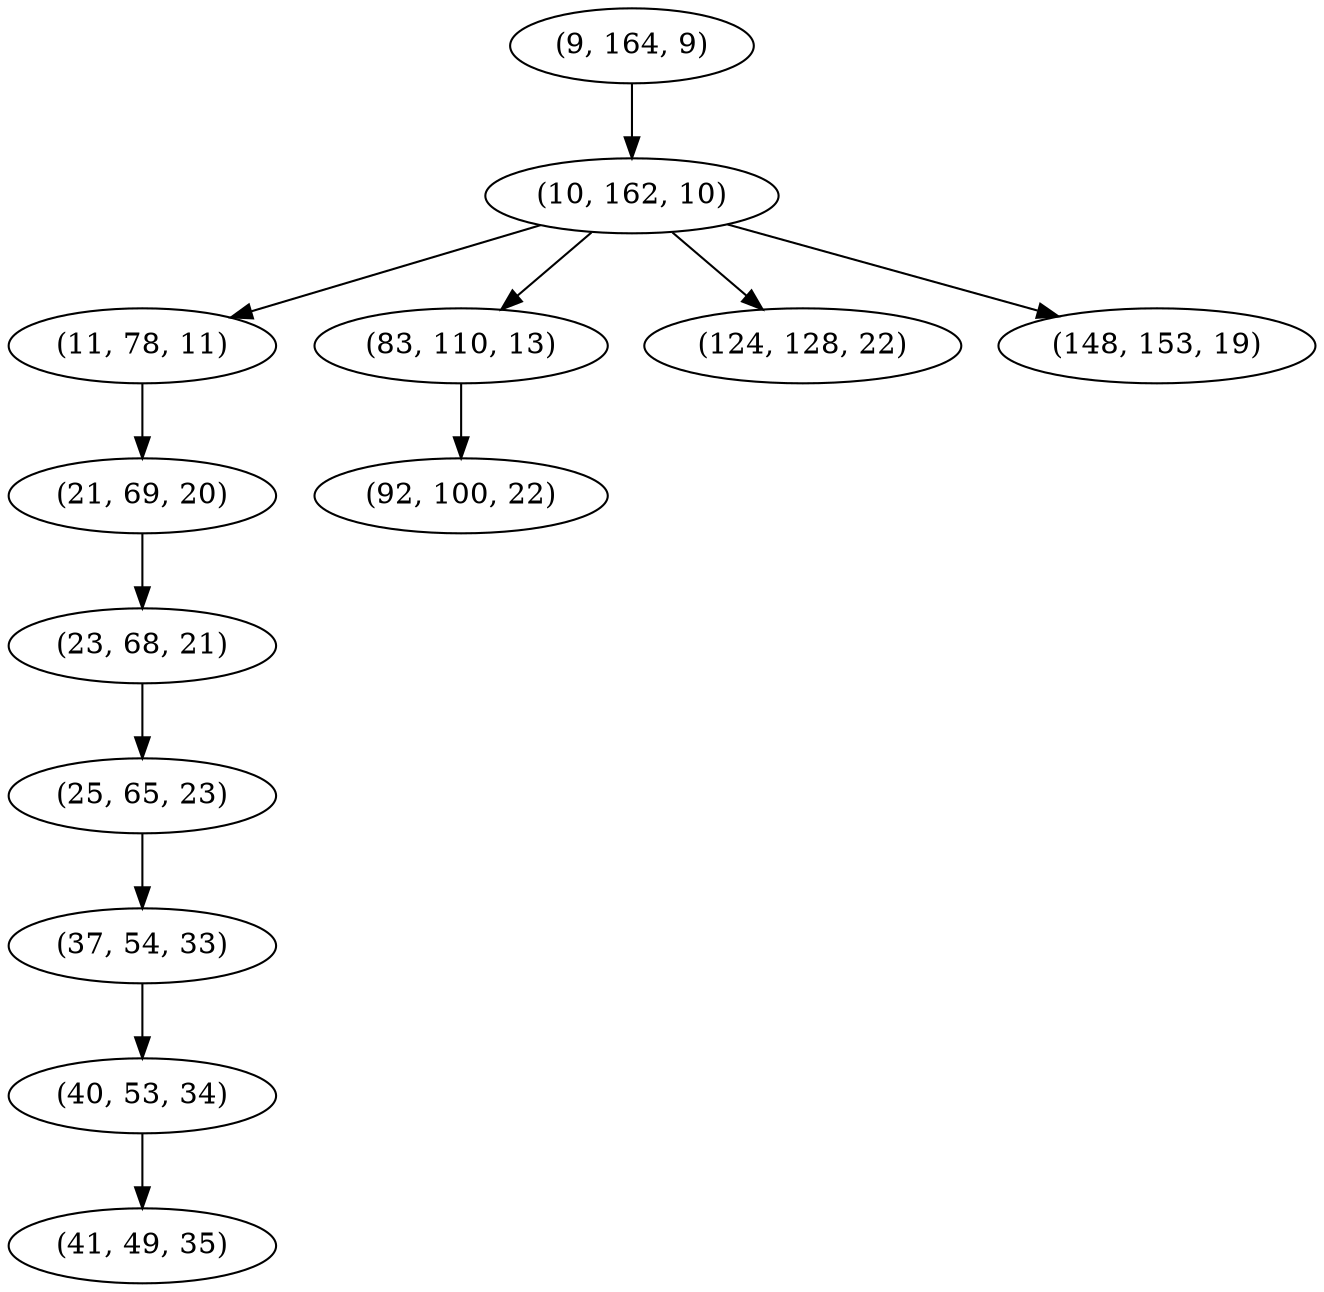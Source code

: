 digraph tree {
    "(9, 164, 9)";
    "(10, 162, 10)";
    "(11, 78, 11)";
    "(21, 69, 20)";
    "(23, 68, 21)";
    "(25, 65, 23)";
    "(37, 54, 33)";
    "(40, 53, 34)";
    "(41, 49, 35)";
    "(83, 110, 13)";
    "(92, 100, 22)";
    "(124, 128, 22)";
    "(148, 153, 19)";
    "(9, 164, 9)" -> "(10, 162, 10)";
    "(10, 162, 10)" -> "(11, 78, 11)";
    "(10, 162, 10)" -> "(83, 110, 13)";
    "(10, 162, 10)" -> "(124, 128, 22)";
    "(10, 162, 10)" -> "(148, 153, 19)";
    "(11, 78, 11)" -> "(21, 69, 20)";
    "(21, 69, 20)" -> "(23, 68, 21)";
    "(23, 68, 21)" -> "(25, 65, 23)";
    "(25, 65, 23)" -> "(37, 54, 33)";
    "(37, 54, 33)" -> "(40, 53, 34)";
    "(40, 53, 34)" -> "(41, 49, 35)";
    "(83, 110, 13)" -> "(92, 100, 22)";
}
